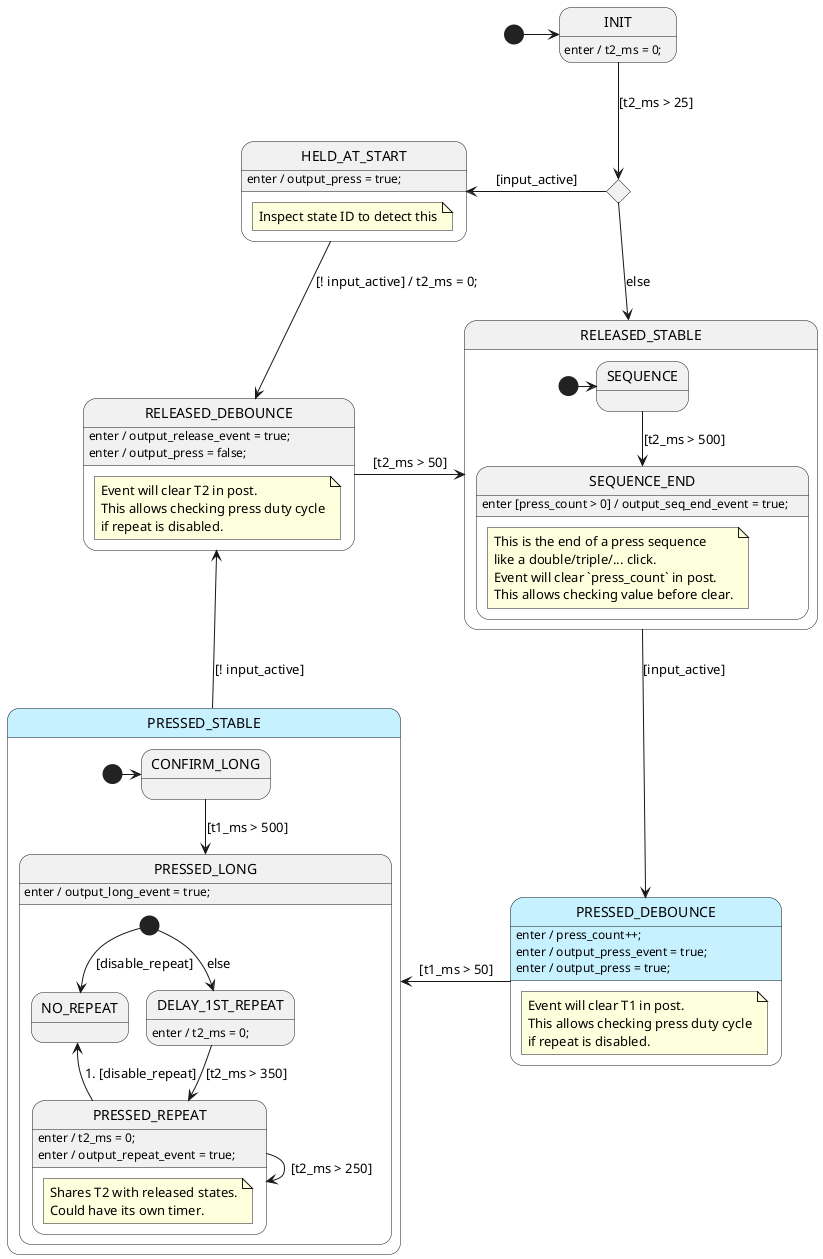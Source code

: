 @startuml BeButton2Sm

' /////////////////////////// Styles ////////////////////////////////
' Define some colors for the states. Totally optional.
skinparam state {
    ' pressed style:
    BackgroundColor<<press_style>> #c7f1ff
}

' //////////////////////// STATE ORGANIZATION ///////////////////////
' Note: StateSmith treats state names and events as case insensitive.
' More info: https://github.com/StateSmith/StateSmith/wiki/PlantUML

state INIT
state INIT_CHOICE<<choice>>

state HELD_AT_START {
    note "Inspect state ID to detect this" as N1
}

state RELEASED_DEBOUNCE {
    note "Event will clear T2 in post.\nThis allows checking press duty cycle\nif repeat is disabled." as N1
}
state RELEASED_STABLE {
    state SEQUENCE
    state SEQUENCE_END  {
        note "This is the end of a press sequence\nlike a double/triple/... click.\nEvent will clear `press_count` in post.\nThis allows checking value before clear." as N1
    }
    [*] -> SEQUENCE
}

state PRESSED_DEBOUNCE <<press_style>> {
    note "Event will clear T1 in post.\nThis allows checking press duty cycle\nif repeat is disabled." as N1
}
state PRESSED_STABLE <<press_style>> {
    [*] -> CONFIRM_LONG
    state CONFIRM_LONG
    state PRESSED_LONG {
        state NO_REPEAT
        state DELAY_1ST_REPEAT
        state PRESSED_REPEAT {
            note "Shares T2 with released states.\nCould have its own timer." as N1
        }
        [*] --> DELAY_1ST_REPEAT: else
        [*] --> NO_REPEAT: [disable_repeat]
    }
}


[*] -> INIT



' ///////////////////////// STATE HANDLERS /////////////////////////
' Syntax: https://github.com/StateSmith/StateSmith/wiki/Behaviors

INIT: enter / t2_ms = 0;
INIT -down-> INIT_CHOICE: [t2_ms > 25]

INIT_CHOICE -left-> HELD_AT_START: [input_active]
INIT_CHOICE --> RELEASED_STABLE: else

HELD_AT_START: enter / output_press = true;
HELD_AT_START --> RELEASED_DEBOUNCE: [! input_active] / t2_ms = 0;

' Wait for debounce time and then go to stable state.
RELEASED_DEBOUNCE: enter / output_release_event = true;
RELEASED_DEBOUNCE: enter / output_press = false;
RELEASED_DEBOUNCE -right-> RELEASED_STABLE: [t2_ms > 50]

' Button is released. Wait for button press.
RELEASED_STABLE -down-> PRESSED_DEBOUNCE: [input_active]

SEQUENCE --> SEQUENCE_END: [t2_ms > 500]

SEQUENCE_END: enter [press_count > 0] / output_seq_end_event = true;


' Wait for debounce time and then go to stable state.
PRESSED_DEBOUNCE: enter / press_count++;
PRESSED_DEBOUNCE: enter / output_press_event = true;
PRESSED_DEBOUNCE: enter / output_press = true;
PRESSED_DEBOUNCE -left-> PRESSED_STABLE: [t1_ms > 50]

' Button is pressed. Wait for button release.
PRESSED_STABLE -up-> RELEASED_DEBOUNCE: [! input_active]

' Button is still pressed. Wait for long press time.
CONFIRM_LONG --> PRESSED_LONG: [t1_ms > 500]

' Button has been pressed for a long time.
' Transition to repeat state if button remains pressed long enough.
PRESSED_LONG: enter / output_long_event = true;

DELAY_1ST_REPEAT: enter / t2_ms = 0;
DELAY_1ST_REPEAT --> PRESSED_REPEAT: [t2_ms > 350]

' Keep setting the button repeat event every 250 ms.
PRESSED_REPEAT: enter / t2_ms = 0;
PRESSED_REPEAT: enter / output_repeat_event = true;
PRESSED_REPEAT --> PRESSED_REPEAT: [t2_ms > 250]
PRESSED_REPEAT -up-> NO_REPEAT: 1. [disable_repeat]


' //////////////////////// StateSmith config ////////////////////////
' The below special comment block sets the StateSmith configuration.
' More info: https://github.com/StateSmith/StateSmith/issues/335

/'! $CONFIG : toml
SmRunnerSettings.transpilerId = "C99"

RenderConfig.C.HFileIncludes = """
    #include <stdint.h> // for fixed width integer state machine variables below
    """
RenderConfig.AutoExpandedVars = """
    //////////////////////////////////////////
    // INPUTS
    //////////////////////////////////////////

    // you need to add your loop time to this variable in your main loop.
    // max time is 65535 ms.
    uint16_t t1_ms;

    // you need to add your loop time to this variable in your main loop.
    // max time is 65535 ms.
    uint16_t t2_ms;

    // set to 1 when button is detected as active.
    uint8_t input_active: 1;

    // set to 1 to disable repeat events.
    // the repeat state uses t2
    uint8_t disable_repeat: 1;

    //////////////////////////////////////////
    // OUTPUTS
    //////////////////////////////////////////

    // read and clear event flags in your main loop.
    uint8_t output_release_event: 1;
    uint8_t output_press_event: 1;
    uint8_t output_long_event: 1;
    uint8_t output_repeat_event: 1;
    uint8_t output_seq_end_event: 1;

    // read these flags in your main loop, but don't clear them.
    // they are cleared automatically.
    uint8_t output_press: 1;

    uint8_t press_count;

    """

# Uncomment the below line to potentially save a byte or two of RAM per state machine
# by telling GCC to use the smallest enumeration integer type possible.
RenderConfig.C.CEnumDeclarer = "typedef enum __attribute__((packed)) {enumName}"
'/
@enduml
